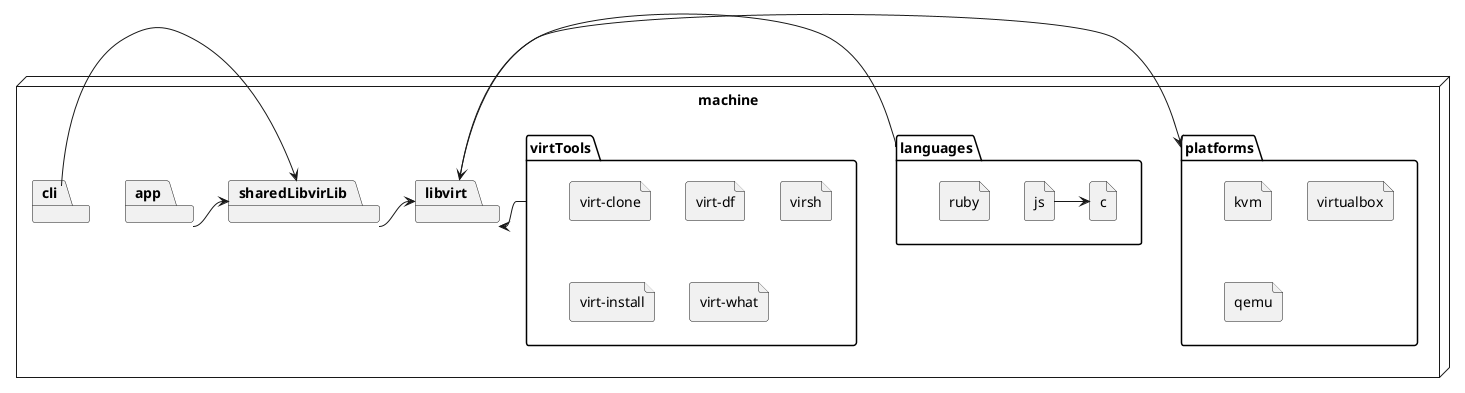 @startuml 
node machine {
    package platforms {
        file kvm
        file virtualbox
        file qemu
    }

    package libvirt {

    }

    package languages {
        file c
        file ruby 
        file js

        js -> c
    }

    languages -> libvirt
    libvirt -> platforms

    package app 

    package sharedLibvirLib 
    package cli 

    app -> sharedLibvirLib
    cli -> sharedLibvirLib
   
    sharedLibvirLib -> libvirt

    package virtTools {
        file virtClone as "virt-clone"
        file virtDf as "virt-df"
        file virsh
        file virtInstall as "virt-install"
        file virtWhat as "virt-what"
    } 
    virtTools -> libvirt
}

@enduml